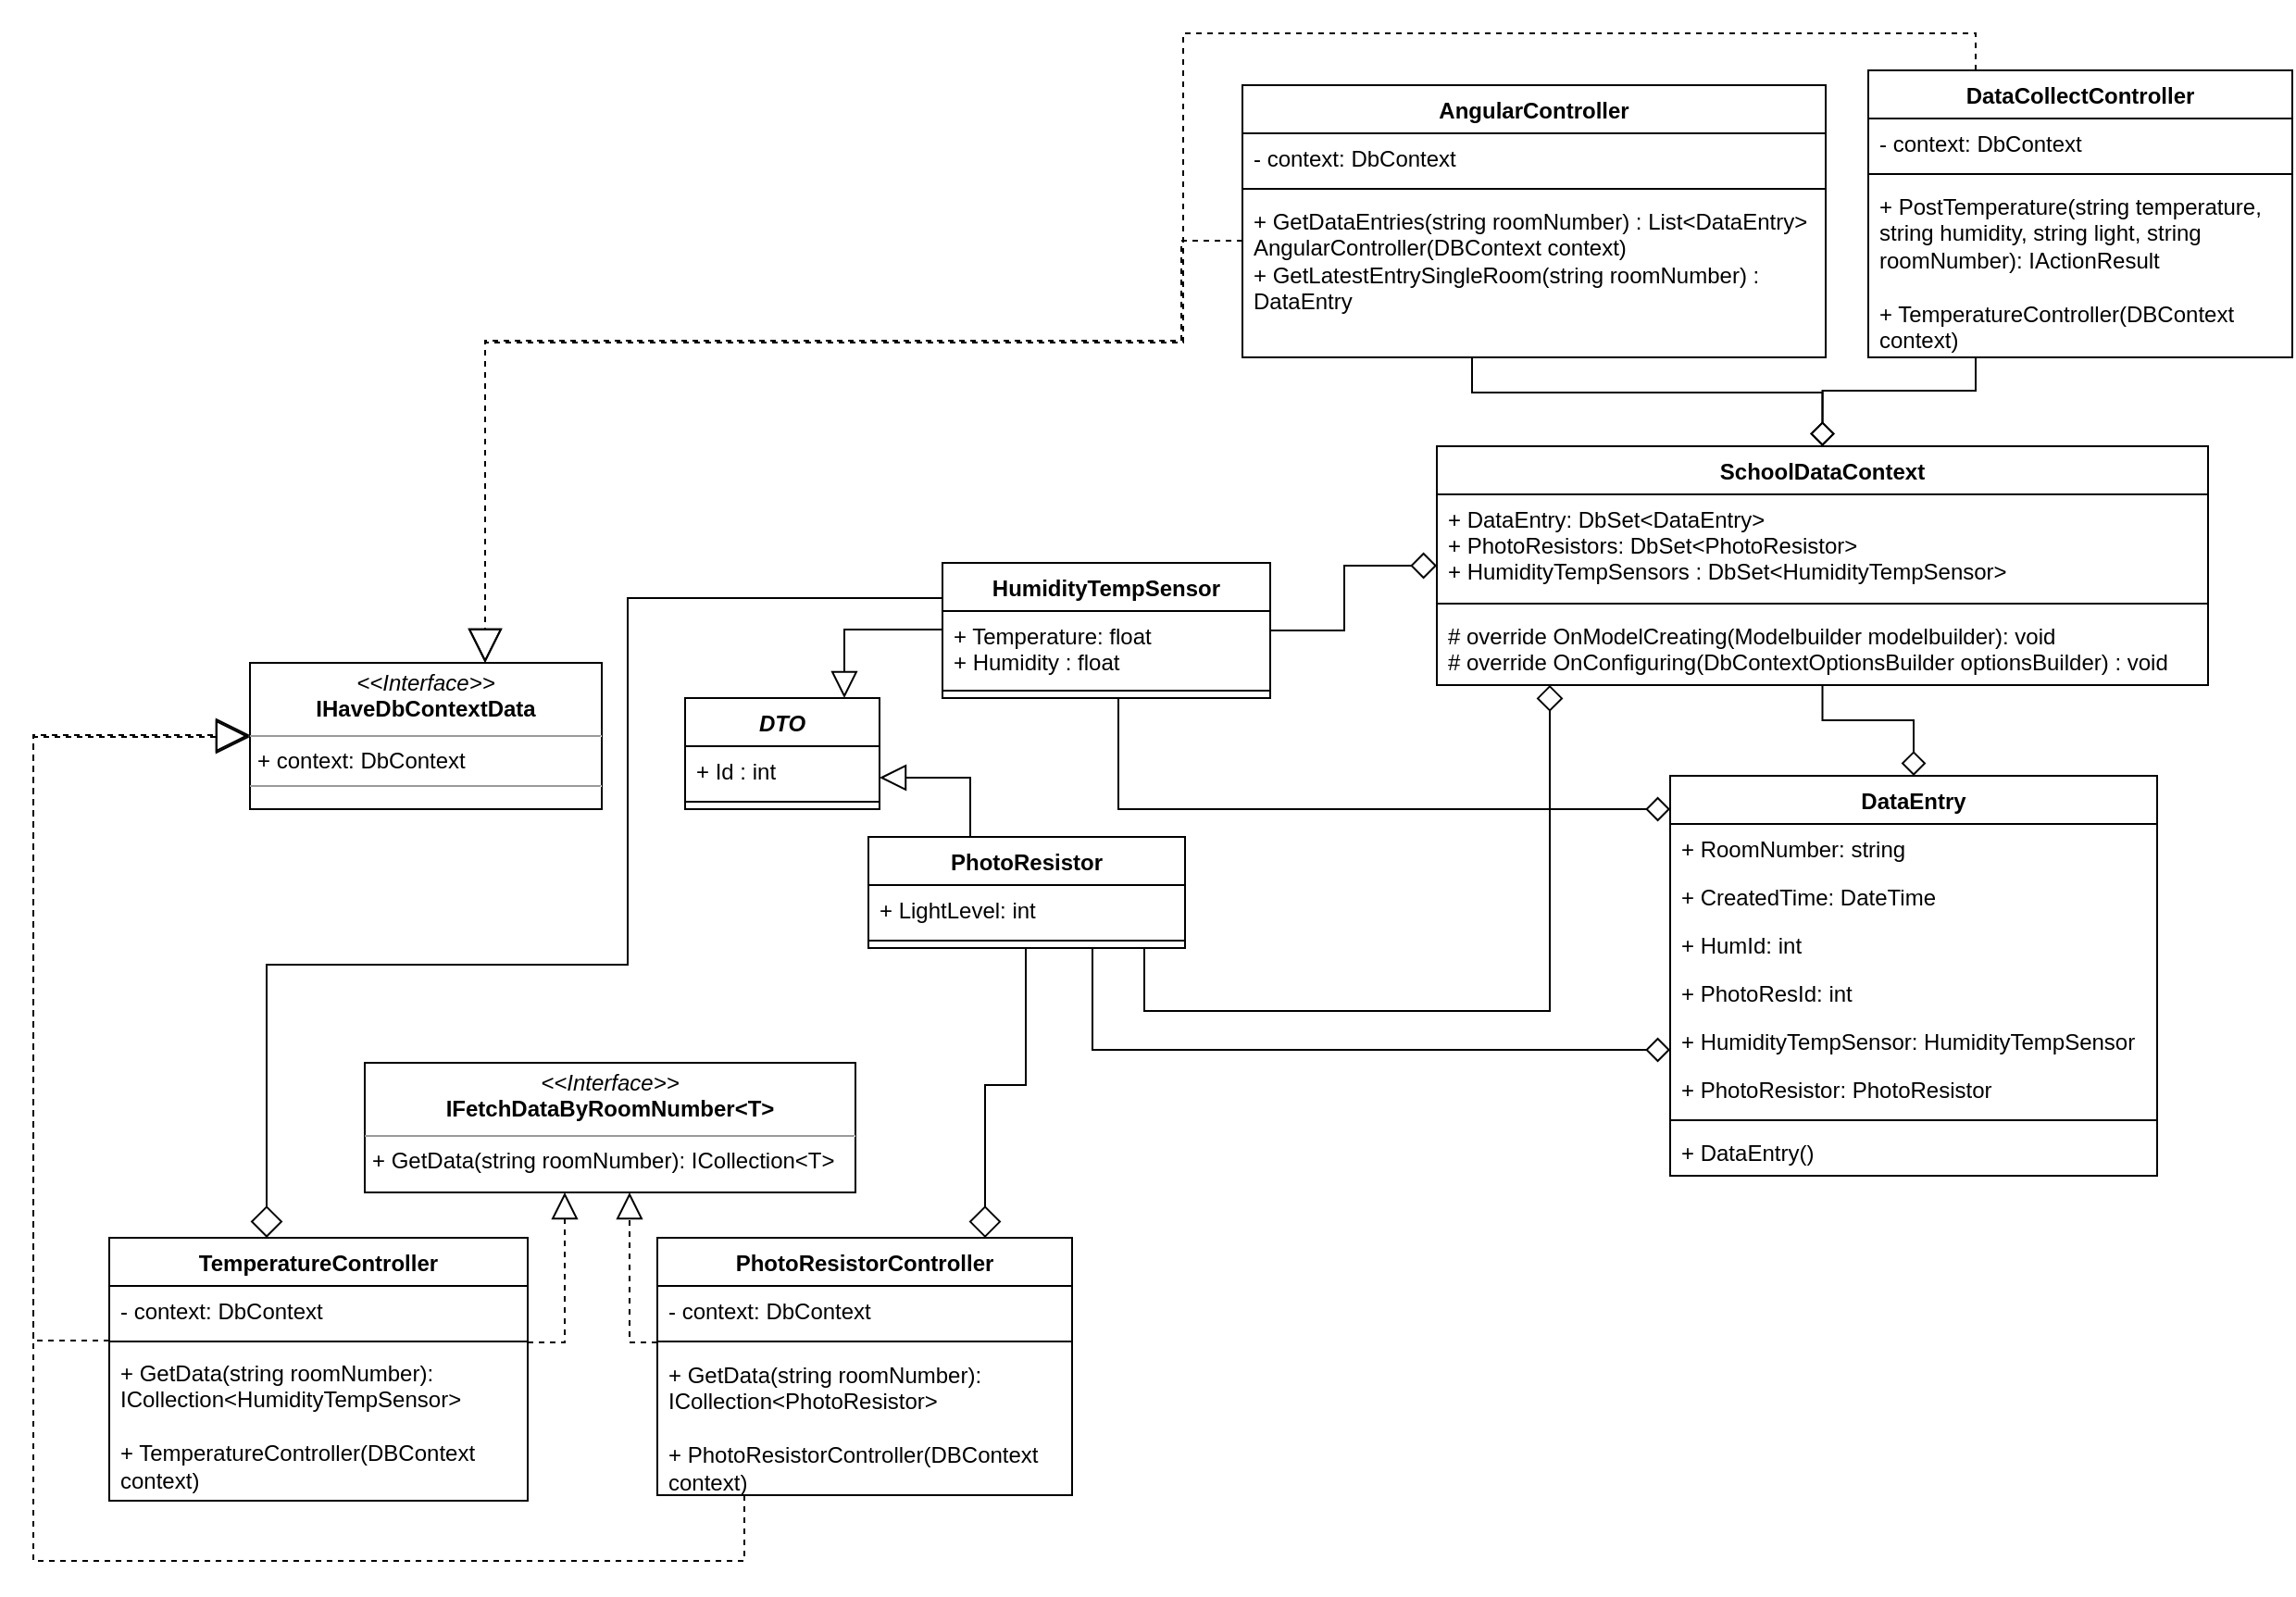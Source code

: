 <mxfile version="15.0.3" type="device"><diagram id="x-YKFXe__G-PMNe2rKYq" name="Page-1"><mxGraphModel dx="1185" dy="662" grid="0" gridSize="10" guides="1" tooltips="1" connect="1" arrows="1" fold="1" page="1" pageScale="1" pageWidth="827" pageHeight="1169" math="0" shadow="0"><root><mxCell id="0"/><mxCell id="1" parent="0"/><mxCell id="aSCxSlpjrOHpZsgmTtxv-40" style="edgeStyle=orthogonalEdgeStyle;rounded=0;orthogonalLoop=1;jettySize=auto;html=1;exitX=0.5;exitY=0;exitDx=0;exitDy=0;startArrow=diamond;startFill=0;endSize=11;endArrow=none;endFill=0;startSize=12;" edge="1" parent="1" target="aSCxSlpjrOHpZsgmTtxv-38"><mxGeometry relative="1" as="geometry"><mxPoint x="225" y="178" as="sourcePoint"/></mxGeometry></mxCell><mxCell id="aSCxSlpjrOHpZsgmTtxv-96" style="edgeStyle=orthogonalEdgeStyle;rounded=0;orthogonalLoop=1;jettySize=auto;html=1;exitX=0.5;exitY=0;exitDx=0;exitDy=0;startArrow=diamond;startFill=0;endSize=11;endArrow=none;endFill=0;startSize=12;" edge="1" parent="1"><mxGeometry relative="1" as="geometry"><mxPoint x="809.002" y="479.996" as="sourcePoint"/></mxGeometry></mxCell><mxCell id="aSCxSlpjrOHpZsgmTtxv-97" value="PhotoResistor" style="swimlane;fontStyle=1;align=center;verticalAlign=top;childLayout=stackLayout;horizontal=1;startSize=26;horizontalStack=0;resizeParent=1;resizeParentMax=0;resizeLast=0;collapsible=1;marginBottom=0;" vertex="1" parent="1"><mxGeometry x="637.002" y="799.996" width="171" height="60" as="geometry"/></mxCell><mxCell id="aSCxSlpjrOHpZsgmTtxv-98" value="+ LightLevel: int" style="text;strokeColor=none;fillColor=none;align=left;verticalAlign=top;spacingLeft=4;spacingRight=4;overflow=hidden;rotatable=0;points=[[0,0.5],[1,0.5]];portConstraint=eastwest;" vertex="1" parent="aSCxSlpjrOHpZsgmTtxv-97"><mxGeometry y="26" width="171" height="26" as="geometry"/></mxCell><mxCell id="aSCxSlpjrOHpZsgmTtxv-99" value="" style="line;strokeWidth=1;fillColor=none;align=left;verticalAlign=middle;spacingTop=-1;spacingLeft=3;spacingRight=3;rotatable=0;labelPosition=right;points=[];portConstraint=eastwest;" vertex="1" parent="aSCxSlpjrOHpZsgmTtxv-97"><mxGeometry y="52" width="171" height="8" as="geometry"/></mxCell><mxCell id="aSCxSlpjrOHpZsgmTtxv-100" value="HumidityTempSensor" style="swimlane;fontStyle=1;align=center;verticalAlign=top;childLayout=stackLayout;horizontal=1;startSize=26;horizontalStack=0;resizeParent=1;resizeParentMax=0;resizeLast=0;collapsible=1;marginBottom=0;" vertex="1" parent="1"><mxGeometry x="677.002" y="651.996" width="177" height="73" as="geometry"/></mxCell><mxCell id="aSCxSlpjrOHpZsgmTtxv-101" value="+ Temperature: float &#10;+ Humidity : float " style="text;strokeColor=none;fillColor=none;align=left;verticalAlign=top;spacingLeft=4;spacingRight=4;overflow=hidden;rotatable=0;points=[[0,0.5],[1,0.5]];portConstraint=eastwest;" vertex="1" parent="aSCxSlpjrOHpZsgmTtxv-100"><mxGeometry y="26" width="177" height="39" as="geometry"/></mxCell><mxCell id="aSCxSlpjrOHpZsgmTtxv-102" value="" style="line;strokeWidth=1;fillColor=none;align=left;verticalAlign=middle;spacingTop=-1;spacingLeft=3;spacingRight=3;rotatable=0;labelPosition=right;points=[];portConstraint=eastwest;" vertex="1" parent="aSCxSlpjrOHpZsgmTtxv-100"><mxGeometry y="65" width="177" height="8" as="geometry"/></mxCell><mxCell id="aSCxSlpjrOHpZsgmTtxv-103" style="edgeStyle=orthogonalEdgeStyle;rounded=0;orthogonalLoop=1;jettySize=auto;html=1;startArrow=diamond;startFill=0;endArrow=none;endFill=0;startSize=11;endSize=12;" edge="1" parent="1" source="aSCxSlpjrOHpZsgmTtxv-105" target="aSCxSlpjrOHpZsgmTtxv-141"><mxGeometry relative="1" as="geometry"><mxPoint x="1152.252" y="587.996" as="sourcePoint"/><mxPoint x="1234.517" y="550.996" as="targetPoint"/><Array as="points"><mxPoint x="1152" y="559"/><mxPoint x="1235" y="559"/></Array></mxGeometry></mxCell><mxCell id="aSCxSlpjrOHpZsgmTtxv-104" style="edgeStyle=orthogonalEdgeStyle;rounded=0;orthogonalLoop=1;jettySize=auto;html=1;exitX=0.5;exitY=0;exitDx=0;exitDy=0;startArrow=diamond;startFill=0;endArrow=none;endFill=0;startSize=11;endSize=12;" edge="1" parent="1" target="aSCxSlpjrOHpZsgmTtxv-145"><mxGeometry relative="1" as="geometry"><mxPoint x="1152.252" y="588.996" as="sourcePoint"/><mxPoint x="963.0" y="519.996" as="targetPoint"/><Array as="points"><mxPoint x="1152" y="560"/><mxPoint x="963" y="560"/></Array></mxGeometry></mxCell><mxCell id="aSCxSlpjrOHpZsgmTtxv-105" value="SchoolDataContext" style="swimlane;fontStyle=1;align=center;verticalAlign=top;childLayout=stackLayout;horizontal=1;startSize=26;horizontalStack=0;resizeParent=1;resizeParentMax=0;resizeLast=0;collapsible=1;marginBottom=0;" vertex="1" parent="1"><mxGeometry x="944.002" y="588.996" width="416.5" height="129" as="geometry"/></mxCell><mxCell id="aSCxSlpjrOHpZsgmTtxv-106" value="+ DataEntry: DbSet&lt;DataEntry&gt;&#10;+ PhotoResistors: DbSet&lt;PhotoResistor&gt;&#10;+ HumidityTempSensors : DbSet&lt;HumidityTempSensor&gt;" style="text;strokeColor=none;fillColor=none;align=left;verticalAlign=top;spacingLeft=4;spacingRight=4;overflow=hidden;rotatable=0;points=[[0,0.5],[1,0.5]];portConstraint=eastwest;" vertex="1" parent="aSCxSlpjrOHpZsgmTtxv-105"><mxGeometry y="26" width="416.5" height="55" as="geometry"/></mxCell><mxCell id="aSCxSlpjrOHpZsgmTtxv-107" value="" style="line;strokeWidth=1;fillColor=none;align=left;verticalAlign=middle;spacingTop=-1;spacingLeft=3;spacingRight=3;rotatable=0;labelPosition=right;points=[];portConstraint=eastwest;" vertex="1" parent="aSCxSlpjrOHpZsgmTtxv-105"><mxGeometry y="81" width="416.5" height="8" as="geometry"/></mxCell><mxCell id="aSCxSlpjrOHpZsgmTtxv-108" value="# override OnModelCreating(Modelbuilder modelbuilder): void&#10;# override OnConfiguring(DbContextOptionsBuilder optionsBuilder) : void" style="text;strokeColor=none;fillColor=none;align=left;verticalAlign=top;spacingLeft=4;spacingRight=4;overflow=hidden;rotatable=0;points=[[0,0.5],[1,0.5]];portConstraint=eastwest;" vertex="1" parent="aSCxSlpjrOHpZsgmTtxv-105"><mxGeometry y="89" width="416.5" height="40" as="geometry"/></mxCell><mxCell id="aSCxSlpjrOHpZsgmTtxv-109" style="edgeStyle=orthogonalEdgeStyle;rounded=0;orthogonalLoop=1;jettySize=auto;html=1;startArrow=diamond;startFill=0;endArrow=none;endFill=0;startSize=12;endSize=11;" edge="1" parent="1" source="aSCxSlpjrOHpZsgmTtxv-105" target="aSCxSlpjrOHpZsgmTtxv-97"><mxGeometry relative="1" as="geometry"><mxPoint x="985.002" y="610.996" as="sourcePoint"/><Array as="points"><mxPoint x="1005" y="894"/><mxPoint x="786" y="894"/></Array></mxGeometry></mxCell><mxCell id="aSCxSlpjrOHpZsgmTtxv-110" style="edgeStyle=orthogonalEdgeStyle;rounded=0;orthogonalLoop=1;jettySize=auto;html=1;startArrow=diamond;startFill=0;endArrow=none;endFill=0;startSize=12;endSize=11;" edge="1" parent="1" source="aSCxSlpjrOHpZsgmTtxv-105" target="aSCxSlpjrOHpZsgmTtxv-100"><mxGeometry relative="1" as="geometry"><Array as="points"/></mxGeometry></mxCell><mxCell id="aSCxSlpjrOHpZsgmTtxv-111" style="edgeStyle=orthogonalEdgeStyle;rounded=0;orthogonalLoop=1;jettySize=auto;html=1;dashed=1;startArrow=none;startFill=0;endArrow=block;endFill=0;startSize=11;endSize=12;" edge="1" parent="1" source="aSCxSlpjrOHpZsgmTtxv-113" target="aSCxSlpjrOHpZsgmTtxv-128"><mxGeometry relative="1" as="geometry"><Array as="points"><mxPoint x="473" y="1073"/></Array></mxGeometry></mxCell><mxCell id="aSCxSlpjrOHpZsgmTtxv-112" style="edgeStyle=orthogonalEdgeStyle;rounded=0;orthogonalLoop=1;jettySize=auto;html=1;startArrow=diamond;startFill=0;endArrow=none;endFill=0;startSize=15;" edge="1" parent="1" source="aSCxSlpjrOHpZsgmTtxv-113" target="aSCxSlpjrOHpZsgmTtxv-100"><mxGeometry relative="1" as="geometry"><mxPoint x="369.003" y="1031.996" as="sourcePoint"/><Array as="points"><mxPoint x="312" y="869"/><mxPoint x="507" y="869"/><mxPoint x="507" y="671"/></Array></mxGeometry></mxCell><mxCell id="aSCxSlpjrOHpZsgmTtxv-153" style="edgeStyle=orthogonalEdgeStyle;rounded=0;orthogonalLoop=1;jettySize=auto;html=1;dashed=1;startArrow=none;startFill=0;endArrow=block;endFill=0;startSize=11;endSize=16;" edge="1" parent="1" source="aSCxSlpjrOHpZsgmTtxv-113"><mxGeometry relative="1" as="geometry"><mxPoint x="333" y="1123.996" as="sourcePoint"/><mxPoint x="303.003" y="745" as="targetPoint"/><Array as="points"><mxPoint x="186" y="1072"/><mxPoint x="186" y="745"/></Array></mxGeometry></mxCell><mxCell id="aSCxSlpjrOHpZsgmTtxv-113" value="TemperatureController" style="swimlane;fontStyle=1;align=center;verticalAlign=top;childLayout=stackLayout;horizontal=1;startSize=26;horizontalStack=0;resizeParent=1;resizeParentMax=0;resizeLast=0;collapsible=1;marginBottom=0;" vertex="1" parent="1"><mxGeometry x="227.003" y="1016.496" width="226" height="142" as="geometry"/></mxCell><mxCell id="aSCxSlpjrOHpZsgmTtxv-165" value="- context: DbContext" style="text;strokeColor=none;fillColor=none;align=left;verticalAlign=top;spacingLeft=4;spacingRight=4;overflow=hidden;rotatable=0;points=[[0,0.5],[1,0.5]];portConstraint=eastwest;" vertex="1" parent="aSCxSlpjrOHpZsgmTtxv-113"><mxGeometry y="26" width="226" height="26" as="geometry"/></mxCell><mxCell id="aSCxSlpjrOHpZsgmTtxv-115" value="" style="line;strokeWidth=1;fillColor=none;align=left;verticalAlign=middle;spacingTop=-1;spacingLeft=3;spacingRight=3;rotatable=0;labelPosition=right;points=[];portConstraint=eastwest;" vertex="1" parent="aSCxSlpjrOHpZsgmTtxv-113"><mxGeometry y="52" width="226" height="8" as="geometry"/></mxCell><mxCell id="aSCxSlpjrOHpZsgmTtxv-116" value="+ GetData(string roomNumber): ICollection&lt;HumidityTempSensor&gt;&#10;&#10;+ TemperatureController(DBContext context)" style="text;strokeColor=none;fillColor=none;align=left;verticalAlign=top;spacingLeft=4;spacingRight=4;overflow=hidden;rotatable=0;points=[[0,0.5],[1,0.5]];portConstraint=eastwest;whiteSpace=wrap;" vertex="1" parent="aSCxSlpjrOHpZsgmTtxv-113"><mxGeometry y="60" width="226" height="82" as="geometry"/></mxCell><mxCell id="aSCxSlpjrOHpZsgmTtxv-117" style="edgeStyle=orthogonalEdgeStyle;rounded=0;orthogonalLoop=1;jettySize=auto;html=1;dashed=1;startArrow=none;startFill=0;endArrow=block;endFill=0;startSize=11;endSize=12;" edge="1" parent="1" source="aSCxSlpjrOHpZsgmTtxv-119" target="aSCxSlpjrOHpZsgmTtxv-128"><mxGeometry relative="1" as="geometry"><Array as="points"><mxPoint x="508" y="1073"/></Array></mxGeometry></mxCell><mxCell id="aSCxSlpjrOHpZsgmTtxv-118" style="edgeStyle=orthogonalEdgeStyle;rounded=0;orthogonalLoop=1;jettySize=auto;html=1;endArrow=none;endFill=0;startArrow=diamond;startFill=0;startSize=15;" edge="1" parent="1" source="aSCxSlpjrOHpZsgmTtxv-119" target="aSCxSlpjrOHpZsgmTtxv-97"><mxGeometry relative="1" as="geometry"><Array as="points"><mxPoint x="700" y="934"/><mxPoint x="722" y="934"/></Array></mxGeometry></mxCell><mxCell id="aSCxSlpjrOHpZsgmTtxv-152" style="edgeStyle=orthogonalEdgeStyle;rounded=0;orthogonalLoop=1;jettySize=auto;html=1;dashed=1;startArrow=none;startFill=0;endArrow=block;endFill=0;startSize=11;endSize=16;" edge="1" parent="1" source="aSCxSlpjrOHpZsgmTtxv-122" target="aSCxSlpjrOHpZsgmTtxv-149"><mxGeometry relative="1" as="geometry"><Array as="points"><mxPoint x="570" y="1191"/><mxPoint x="186" y="1191"/><mxPoint x="186" y="746"/></Array></mxGeometry></mxCell><mxCell id="aSCxSlpjrOHpZsgmTtxv-119" value="PhotoResistorController" style="swimlane;fontStyle=1;align=center;verticalAlign=top;childLayout=stackLayout;horizontal=1;startSize=26;horizontalStack=0;resizeParent=1;resizeParentMax=0;resizeLast=0;collapsible=1;marginBottom=0;" vertex="1" parent="1"><mxGeometry x="523" y="1016.5" width="224" height="139" as="geometry"/></mxCell><mxCell id="aSCxSlpjrOHpZsgmTtxv-164" value="- context: DbContext" style="text;strokeColor=none;fillColor=none;align=left;verticalAlign=top;spacingLeft=4;spacingRight=4;overflow=hidden;rotatable=0;points=[[0,0.5],[1,0.5]];portConstraint=eastwest;" vertex="1" parent="aSCxSlpjrOHpZsgmTtxv-119"><mxGeometry y="26" width="224" height="26" as="geometry"/></mxCell><mxCell id="aSCxSlpjrOHpZsgmTtxv-121" value="" style="line;strokeWidth=1;fillColor=none;align=left;verticalAlign=middle;spacingTop=-1;spacingLeft=3;spacingRight=3;rotatable=0;labelPosition=right;points=[];portConstraint=eastwest;" vertex="1" parent="aSCxSlpjrOHpZsgmTtxv-119"><mxGeometry y="52" width="224" height="8" as="geometry"/></mxCell><mxCell id="aSCxSlpjrOHpZsgmTtxv-122" value="+ GetData(string roomNumber): ICollection&lt;PhotoResistor&gt;&#10;&#10;+ PhotoResistorController(DBContext context)" style="text;strokeColor=none;fillColor=none;align=left;verticalAlign=top;spacingLeft=4;spacingRight=4;overflow=hidden;rotatable=0;points=[[0,0.5],[1,0.5]];portConstraint=eastwest;whiteSpace=wrap;" vertex="1" parent="aSCxSlpjrOHpZsgmTtxv-119"><mxGeometry y="60" width="224" height="79" as="geometry"/></mxCell><mxCell id="aSCxSlpjrOHpZsgmTtxv-123" value="DTO" style="swimlane;fontStyle=3;align=center;verticalAlign=top;childLayout=stackLayout;horizontal=1;startSize=26;horizontalStack=0;resizeParent=1;resizeParentMax=0;resizeLast=0;collapsible=1;marginBottom=0;" vertex="1" parent="1"><mxGeometry x="538.002" y="724.996" width="105" height="60" as="geometry"/></mxCell><mxCell id="aSCxSlpjrOHpZsgmTtxv-124" value="+ Id : int" style="text;strokeColor=none;fillColor=none;align=left;verticalAlign=top;spacingLeft=4;spacingRight=4;overflow=hidden;rotatable=0;points=[[0,0.5],[1,0.5]];portConstraint=eastwest;" vertex="1" parent="aSCxSlpjrOHpZsgmTtxv-123"><mxGeometry y="26" width="105" height="26" as="geometry"/></mxCell><mxCell id="aSCxSlpjrOHpZsgmTtxv-125" value="" style="line;strokeWidth=1;fillColor=none;align=left;verticalAlign=middle;spacingTop=-1;spacingLeft=3;spacingRight=3;rotatable=0;labelPosition=right;points=[];portConstraint=eastwest;" vertex="1" parent="aSCxSlpjrOHpZsgmTtxv-123"><mxGeometry y="52" width="105" height="8" as="geometry"/></mxCell><mxCell id="aSCxSlpjrOHpZsgmTtxv-126" style="edgeStyle=orthogonalEdgeStyle;rounded=0;orthogonalLoop=1;jettySize=auto;html=1;startArrow=block;startFill=0;endArrow=none;endFill=0;startSize=12;endSize=11;" edge="1" parent="1" source="aSCxSlpjrOHpZsgmTtxv-123" target="aSCxSlpjrOHpZsgmTtxv-97"><mxGeometry relative="1" as="geometry"><mxPoint x="680" y="743" as="sourcePoint"/><Array as="points"><mxPoint x="692" y="768"/></Array></mxGeometry></mxCell><mxCell id="aSCxSlpjrOHpZsgmTtxv-127" style="edgeStyle=orthogonalEdgeStyle;rounded=0;orthogonalLoop=1;jettySize=auto;html=1;startArrow=block;startFill=0;endArrow=none;endFill=0;startSize=12;endSize=11;" edge="1" parent="1" source="aSCxSlpjrOHpZsgmTtxv-123" target="aSCxSlpjrOHpZsgmTtxv-100"><mxGeometry relative="1" as="geometry"><mxPoint x="677.502" y="888.496" as="sourcePoint"/><mxPoint x="751.003" y="610.996" as="targetPoint"/><Array as="points"><mxPoint x="624" y="688"/></Array></mxGeometry></mxCell><mxCell id="aSCxSlpjrOHpZsgmTtxv-128" value="&lt;p style=&quot;margin: 0px ; margin-top: 4px ; text-align: center&quot;&gt;&lt;i&gt;&amp;lt;&amp;lt;Interface&amp;gt;&amp;gt;&lt;/i&gt;&lt;br&gt;&lt;b&gt;IFetchDataByRoomNumber&amp;lt;T&amp;gt;&lt;/b&gt;&lt;/p&gt;&lt;hr size=&quot;1&quot;&gt;&lt;p style=&quot;margin: 0px ; margin-left: 4px&quot;&gt;&lt;/p&gt;&lt;p style=&quot;margin: 0px ; margin-left: 4px&quot;&gt;+ GetData(string roomNumber): ICollection&amp;lt;T&amp;gt;&lt;/p&gt;" style="verticalAlign=top;align=left;overflow=fill;fontSize=12;fontFamily=Helvetica;html=1;" vertex="1" parent="1"><mxGeometry x="365.002" y="921.996" width="265" height="70" as="geometry"/></mxCell><mxCell id="aSCxSlpjrOHpZsgmTtxv-129" style="edgeStyle=orthogonalEdgeStyle;rounded=0;orthogonalLoop=1;jettySize=auto;html=1;exitX=0.5;exitY=0;exitDx=0;exitDy=0;startArrow=diamond;startFill=0;endArrow=none;endFill=0;startSize=11;endSize=12;" edge="1" parent="1" source="aSCxSlpjrOHpZsgmTtxv-130" target="aSCxSlpjrOHpZsgmTtxv-105"><mxGeometry relative="1" as="geometry"/></mxCell><mxCell id="aSCxSlpjrOHpZsgmTtxv-130" value="DataEntry" style="swimlane;fontStyle=1;align=center;verticalAlign=top;childLayout=stackLayout;horizontal=1;startSize=26;horizontalStack=0;resizeParent=1;resizeParentMax=0;resizeLast=0;collapsible=1;marginBottom=0;" vertex="1" parent="1"><mxGeometry x="1070.002" y="766.996" width="263" height="216" as="geometry"/></mxCell><mxCell id="aSCxSlpjrOHpZsgmTtxv-131" value="+ RoomNumber: string" style="text;strokeColor=none;fillColor=none;align=left;verticalAlign=top;spacingLeft=4;spacingRight=4;overflow=hidden;rotatable=0;points=[[0,0.5],[1,0.5]];portConstraint=eastwest;" vertex="1" parent="aSCxSlpjrOHpZsgmTtxv-130"><mxGeometry y="26" width="263" height="26" as="geometry"/></mxCell><mxCell id="aSCxSlpjrOHpZsgmTtxv-132" value="+ CreatedTime: DateTime" style="text;strokeColor=none;fillColor=none;align=left;verticalAlign=top;spacingLeft=4;spacingRight=4;overflow=hidden;rotatable=0;points=[[0,0.5],[1,0.5]];portConstraint=eastwest;" vertex="1" parent="aSCxSlpjrOHpZsgmTtxv-130"><mxGeometry y="52" width="263" height="26" as="geometry"/></mxCell><mxCell id="aSCxSlpjrOHpZsgmTtxv-133" value="+ HumId: int" style="text;strokeColor=none;fillColor=none;align=left;verticalAlign=top;spacingLeft=4;spacingRight=4;overflow=hidden;rotatable=0;points=[[0,0.5],[1,0.5]];portConstraint=eastwest;" vertex="1" parent="aSCxSlpjrOHpZsgmTtxv-130"><mxGeometry y="78" width="263" height="26" as="geometry"/></mxCell><mxCell id="aSCxSlpjrOHpZsgmTtxv-134" value="+ PhotoResId: int" style="text;strokeColor=none;fillColor=none;align=left;verticalAlign=top;spacingLeft=4;spacingRight=4;overflow=hidden;rotatable=0;points=[[0,0.5],[1,0.5]];portConstraint=eastwest;" vertex="1" parent="aSCxSlpjrOHpZsgmTtxv-130"><mxGeometry y="104" width="263" height="26" as="geometry"/></mxCell><mxCell id="aSCxSlpjrOHpZsgmTtxv-135" value="+ HumidityTempSensor: HumidityTempSensor" style="text;strokeColor=none;fillColor=none;align=left;verticalAlign=top;spacingLeft=4;spacingRight=4;overflow=hidden;rotatable=0;points=[[0,0.5],[1,0.5]];portConstraint=eastwest;" vertex="1" parent="aSCxSlpjrOHpZsgmTtxv-130"><mxGeometry y="130" width="263" height="26" as="geometry"/></mxCell><mxCell id="aSCxSlpjrOHpZsgmTtxv-136" value="+ PhotoResistor: PhotoResistor" style="text;strokeColor=none;fillColor=none;align=left;verticalAlign=top;spacingLeft=4;spacingRight=4;overflow=hidden;rotatable=0;points=[[0,0.5],[1,0.5]];portConstraint=eastwest;" vertex="1" parent="aSCxSlpjrOHpZsgmTtxv-130"><mxGeometry y="156" width="263" height="26" as="geometry"/></mxCell><mxCell id="aSCxSlpjrOHpZsgmTtxv-137" value="" style="line;strokeWidth=1;fillColor=none;align=left;verticalAlign=middle;spacingTop=-1;spacingLeft=3;spacingRight=3;rotatable=0;labelPosition=right;points=[];portConstraint=eastwest;" vertex="1" parent="aSCxSlpjrOHpZsgmTtxv-130"><mxGeometry y="182" width="263" height="8" as="geometry"/></mxCell><mxCell id="aSCxSlpjrOHpZsgmTtxv-138" value="+ DataEntry() " style="text;strokeColor=none;fillColor=none;align=left;verticalAlign=top;spacingLeft=4;spacingRight=4;overflow=hidden;rotatable=0;points=[[0,0.5],[1,0.5]];portConstraint=eastwest;" vertex="1" parent="aSCxSlpjrOHpZsgmTtxv-130"><mxGeometry y="190" width="263" height="26" as="geometry"/></mxCell><mxCell id="aSCxSlpjrOHpZsgmTtxv-139" style="edgeStyle=orthogonalEdgeStyle;rounded=0;orthogonalLoop=1;jettySize=auto;html=1;startArrow=diamond;startFill=0;endArrow=none;endFill=0;startSize=11;endSize=12;" edge="1" parent="1" source="aSCxSlpjrOHpZsgmTtxv-130" target="aSCxSlpjrOHpZsgmTtxv-100"><mxGeometry relative="1" as="geometry"><mxPoint x="1018.002" y="855.031" as="sourcePoint"/><mxPoint x="891.002" y="895.996" as="targetPoint"/><Array as="points"><mxPoint x="772.003" y="784.996"/></Array></mxGeometry></mxCell><mxCell id="aSCxSlpjrOHpZsgmTtxv-140" style="edgeStyle=orthogonalEdgeStyle;rounded=0;orthogonalLoop=1;jettySize=auto;html=1;startArrow=diamond;startFill=0;endArrow=none;endFill=0;startSize=11;endSize=12;" edge="1" parent="1" source="aSCxSlpjrOHpZsgmTtxv-130" target="aSCxSlpjrOHpZsgmTtxv-97"><mxGeometry relative="1" as="geometry"><mxPoint x="1019.002" y="786.996" as="sourcePoint"/><mxPoint x="850.502" y="771.996" as="targetPoint"/><Array as="points"><mxPoint x="758.003" y="914.996"/></Array></mxGeometry></mxCell><mxCell id="aSCxSlpjrOHpZsgmTtxv-151" style="edgeStyle=orthogonalEdgeStyle;rounded=0;orthogonalLoop=1;jettySize=auto;html=1;dashed=1;startArrow=none;startFill=0;endArrow=block;endFill=0;startSize=11;endSize=16;" edge="1" parent="1" source="aSCxSlpjrOHpZsgmTtxv-141" target="aSCxSlpjrOHpZsgmTtxv-149"><mxGeometry relative="1" as="geometry"><Array as="points"><mxPoint x="1235" y="366"/><mxPoint x="807" y="366"/><mxPoint x="807" y="533"/><mxPoint x="430" y="533"/></Array></mxGeometry></mxCell><mxCell id="aSCxSlpjrOHpZsgmTtxv-141" value="DataCollectController" style="swimlane;fontStyle=1;align=center;verticalAlign=top;childLayout=stackLayout;horizontal=1;startSize=26;horizontalStack=0;resizeParent=1;resizeParentMax=0;resizeLast=0;collapsible=1;marginBottom=0;" vertex="1" parent="1"><mxGeometry x="1177.002" y="385.996" width="229" height="155" as="geometry"/></mxCell><mxCell id="aSCxSlpjrOHpZsgmTtxv-163" value="- context: DbContext" style="text;strokeColor=none;fillColor=none;align=left;verticalAlign=top;spacingLeft=4;spacingRight=4;overflow=hidden;rotatable=0;points=[[0,0.5],[1,0.5]];portConstraint=eastwest;" vertex="1" parent="aSCxSlpjrOHpZsgmTtxv-141"><mxGeometry y="26" width="229" height="26" as="geometry"/></mxCell><mxCell id="aSCxSlpjrOHpZsgmTtxv-143" value="" style="line;strokeWidth=1;fillColor=none;align=left;verticalAlign=middle;spacingTop=-1;spacingLeft=3;spacingRight=3;rotatable=0;labelPosition=right;points=[];portConstraint=eastwest;" vertex="1" parent="aSCxSlpjrOHpZsgmTtxv-141"><mxGeometry y="52" width="229" height="8" as="geometry"/></mxCell><mxCell id="aSCxSlpjrOHpZsgmTtxv-144" value="+ PostTemperature(string temperature, string humidity, string light, string roomNumber): IActionResult&#10;&#10;+ TemperatureController(DBContext context)" style="text;strokeColor=none;fillColor=none;align=left;verticalAlign=top;spacingLeft=4;spacingRight=4;overflow=hidden;rotatable=0;points=[[0,0.5],[1,0.5]];portConstraint=eastwest;whiteSpace=wrap;" vertex="1" parent="aSCxSlpjrOHpZsgmTtxv-141"><mxGeometry y="60" width="229" height="95" as="geometry"/></mxCell><mxCell id="aSCxSlpjrOHpZsgmTtxv-145" value="AngularController" style="swimlane;fontStyle=1;align=center;verticalAlign=top;childLayout=stackLayout;horizontal=1;startSize=26;horizontalStack=0;resizeParent=1;resizeParentMax=0;resizeLast=0;collapsible=1;marginBottom=0;" vertex="1" parent="1"><mxGeometry x="839" y="394" width="315" height="147" as="geometry"/></mxCell><mxCell id="aSCxSlpjrOHpZsgmTtxv-162" value="- context: DbContext" style="text;strokeColor=none;fillColor=none;align=left;verticalAlign=top;spacingLeft=4;spacingRight=4;overflow=hidden;rotatable=0;points=[[0,0.5],[1,0.5]];portConstraint=eastwest;" vertex="1" parent="aSCxSlpjrOHpZsgmTtxv-145"><mxGeometry y="26" width="315" height="26" as="geometry"/></mxCell><mxCell id="aSCxSlpjrOHpZsgmTtxv-147" value="" style="line;strokeWidth=1;fillColor=none;align=left;verticalAlign=middle;spacingTop=-1;spacingLeft=3;spacingRight=3;rotatable=0;labelPosition=right;points=[];portConstraint=eastwest;" vertex="1" parent="aSCxSlpjrOHpZsgmTtxv-145"><mxGeometry y="52" width="315" height="8" as="geometry"/></mxCell><mxCell id="aSCxSlpjrOHpZsgmTtxv-148" value="+ GetDataEntries(string roomNumber) : List&lt;DataEntry&gt;&#10;AngularController(DBContext context)&#10;+ GetLatestEntrySingleRoom(string roomNumber) : DataEntry" style="text;strokeColor=none;fillColor=none;align=left;verticalAlign=top;spacingLeft=4;spacingRight=4;overflow=hidden;rotatable=0;points=[[0,0.5],[1,0.5]];portConstraint=eastwest;whiteSpace=wrap;" vertex="1" parent="aSCxSlpjrOHpZsgmTtxv-145"><mxGeometry y="60" width="315" height="87" as="geometry"/></mxCell><mxCell id="aSCxSlpjrOHpZsgmTtxv-150" style="edgeStyle=orthogonalEdgeStyle;rounded=0;orthogonalLoop=1;jettySize=auto;html=1;startArrow=none;startFill=0;endArrow=block;endFill=0;startSize=11;endSize=16;dashed=1;" edge="1" parent="1" source="aSCxSlpjrOHpZsgmTtxv-145"><mxGeometry relative="1" as="geometry"><mxPoint x="963" y="428.996" as="sourcePoint"/><mxPoint x="430" y="705.996" as="targetPoint"/><Array as="points"><mxPoint x="806" y="478"/><mxPoint x="806" y="532"/><mxPoint x="430" y="532"/></Array></mxGeometry></mxCell><mxCell id="aSCxSlpjrOHpZsgmTtxv-149" value="&lt;p style=&quot;margin: 0px ; margin-top: 4px ; text-align: center&quot;&gt;&lt;i&gt;&amp;lt;&amp;lt;Interface&amp;gt;&amp;gt;&lt;/i&gt;&lt;br&gt;&lt;b&gt;IHaveDbContextData&lt;/b&gt;&lt;/p&gt;&lt;hr size=&quot;1&quot;&gt;&lt;p style=&quot;margin: 0px ; margin-left: 4px&quot;&gt;+ context: DbContext&lt;br&gt;&lt;/p&gt;&lt;hr size=&quot;1&quot;&gt;&lt;p style=&quot;margin: 0px ; margin-left: 4px&quot;&gt;&lt;br&gt;&lt;/p&gt;" style="verticalAlign=top;align=left;overflow=fill;fontSize=12;fontFamily=Helvetica;html=1;" vertex="1" parent="1"><mxGeometry x="303.003" y="705.996" width="190" height="79" as="geometry"/></mxCell></root></mxGraphModel></diagram></mxfile>